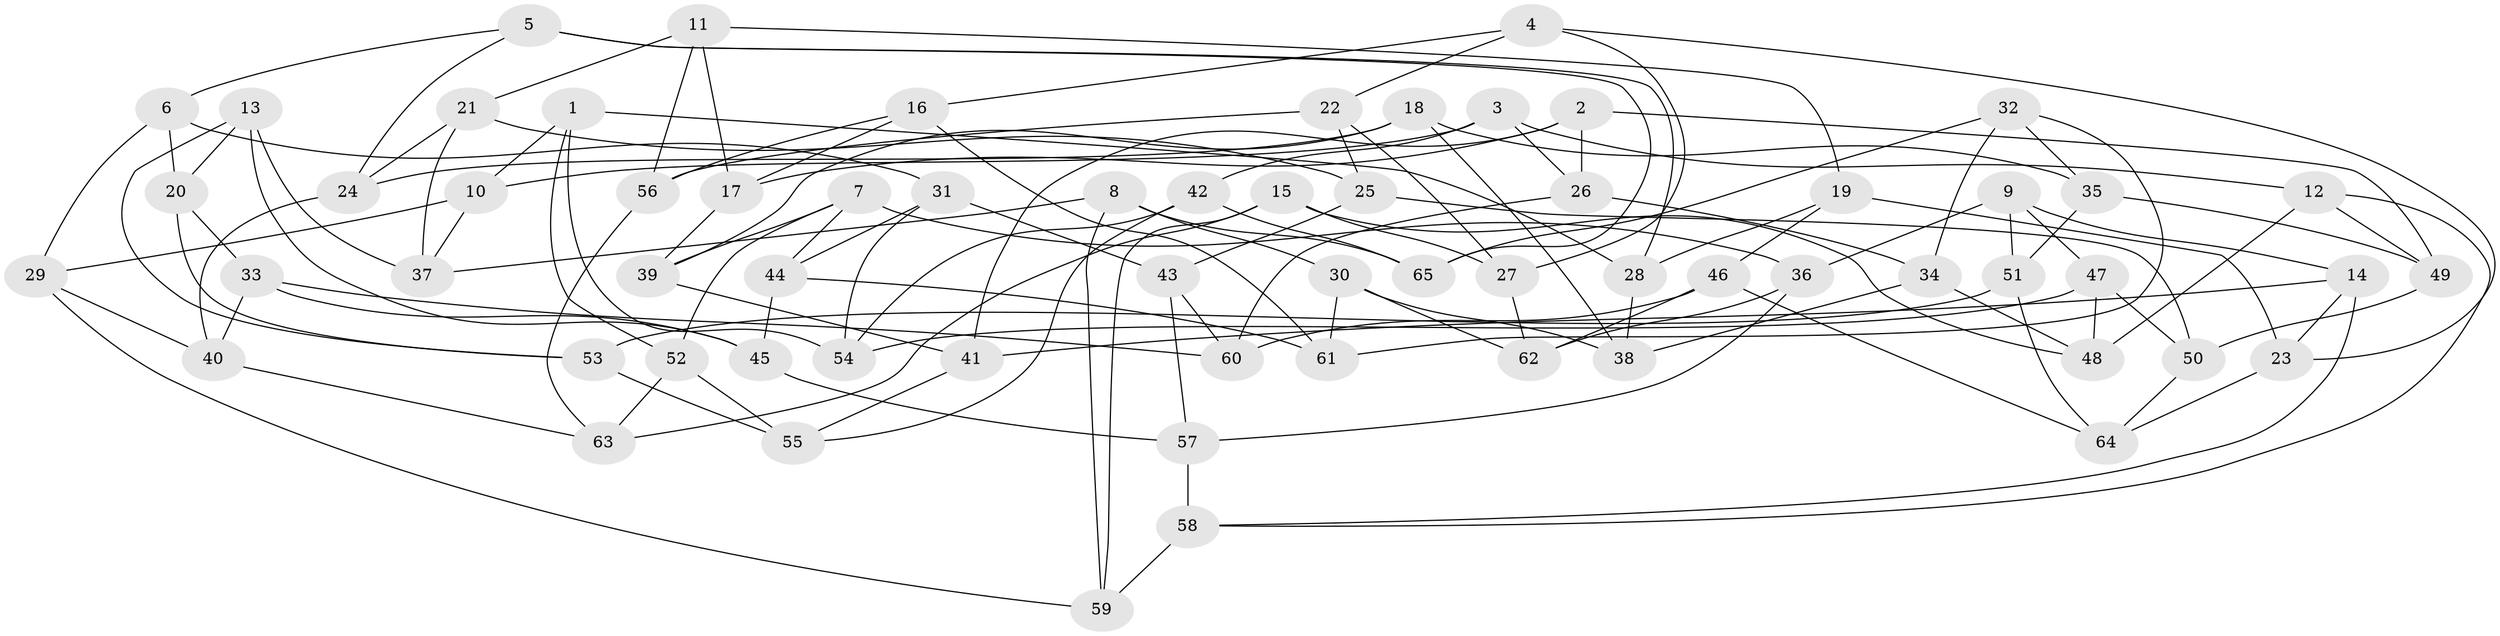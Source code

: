 // coarse degree distribution, {4: 0.6, 8: 0.06666666666666667, 6: 0.2, 5: 0.1111111111111111, 3: 0.022222222222222223}
// Generated by graph-tools (version 1.1) at 2025/20/03/04/25 18:20:46]
// undirected, 65 vertices, 130 edges
graph export_dot {
graph [start="1"]
  node [color=gray90,style=filled];
  1;
  2;
  3;
  4;
  5;
  6;
  7;
  8;
  9;
  10;
  11;
  12;
  13;
  14;
  15;
  16;
  17;
  18;
  19;
  20;
  21;
  22;
  23;
  24;
  25;
  26;
  27;
  28;
  29;
  30;
  31;
  32;
  33;
  34;
  35;
  36;
  37;
  38;
  39;
  40;
  41;
  42;
  43;
  44;
  45;
  46;
  47;
  48;
  49;
  50;
  51;
  52;
  53;
  54;
  55;
  56;
  57;
  58;
  59;
  60;
  61;
  62;
  63;
  64;
  65;
  1 -- 28;
  1 -- 10;
  1 -- 52;
  1 -- 54;
  2 -- 49;
  2 -- 26;
  2 -- 17;
  2 -- 41;
  3 -- 10;
  3 -- 42;
  3 -- 26;
  3 -- 12;
  4 -- 27;
  4 -- 22;
  4 -- 16;
  4 -- 23;
  5 -- 28;
  5 -- 24;
  5 -- 65;
  5 -- 6;
  6 -- 29;
  6 -- 31;
  6 -- 20;
  7 -- 39;
  7 -- 36;
  7 -- 44;
  7 -- 52;
  8 -- 65;
  8 -- 30;
  8 -- 59;
  8 -- 37;
  9 -- 36;
  9 -- 47;
  9 -- 14;
  9 -- 51;
  10 -- 37;
  10 -- 29;
  11 -- 56;
  11 -- 19;
  11 -- 21;
  11 -- 17;
  12 -- 58;
  12 -- 48;
  12 -- 49;
  13 -- 45;
  13 -- 53;
  13 -- 20;
  13 -- 37;
  14 -- 58;
  14 -- 41;
  14 -- 23;
  15 -- 59;
  15 -- 63;
  15 -- 48;
  15 -- 27;
  16 -- 61;
  16 -- 56;
  16 -- 17;
  17 -- 39;
  18 -- 35;
  18 -- 38;
  18 -- 24;
  18 -- 39;
  19 -- 28;
  19 -- 46;
  19 -- 23;
  20 -- 33;
  20 -- 53;
  21 -- 37;
  21 -- 24;
  21 -- 25;
  22 -- 56;
  22 -- 25;
  22 -- 27;
  23 -- 64;
  24 -- 40;
  25 -- 43;
  25 -- 50;
  26 -- 60;
  26 -- 34;
  27 -- 62;
  28 -- 38;
  29 -- 40;
  29 -- 59;
  30 -- 61;
  30 -- 62;
  30 -- 38;
  31 -- 54;
  31 -- 44;
  31 -- 43;
  32 -- 65;
  32 -- 35;
  32 -- 61;
  32 -- 34;
  33 -- 60;
  33 -- 40;
  33 -- 45;
  34 -- 38;
  34 -- 48;
  35 -- 49;
  35 -- 51;
  36 -- 57;
  36 -- 62;
  39 -- 41;
  40 -- 63;
  41 -- 55;
  42 -- 55;
  42 -- 65;
  42 -- 54;
  43 -- 60;
  43 -- 57;
  44 -- 61;
  44 -- 45;
  45 -- 57;
  46 -- 60;
  46 -- 62;
  46 -- 64;
  47 -- 54;
  47 -- 48;
  47 -- 50;
  49 -- 50;
  50 -- 64;
  51 -- 64;
  51 -- 53;
  52 -- 55;
  52 -- 63;
  53 -- 55;
  56 -- 63;
  57 -- 58;
  58 -- 59;
}
